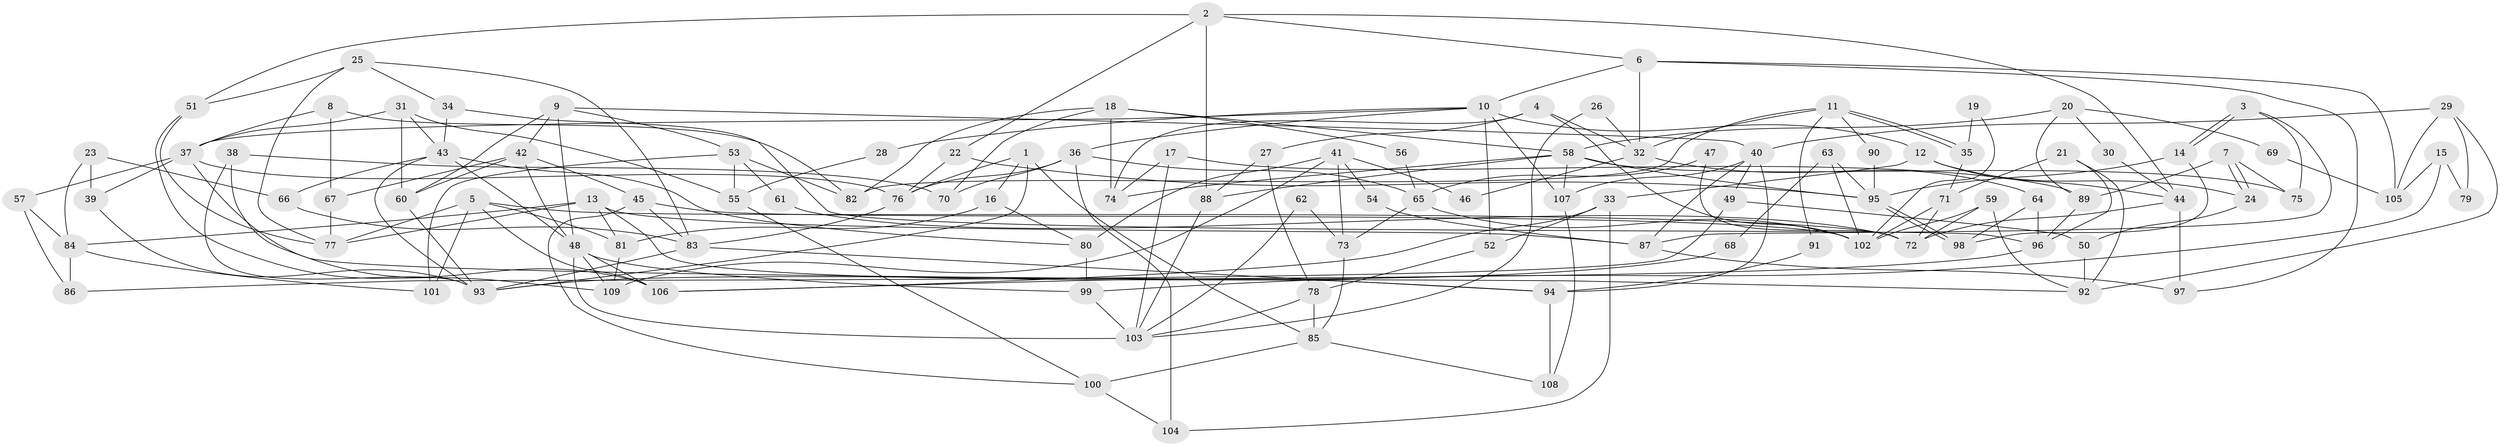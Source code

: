// coarse degree distribution, {11: 0.06060606060606061, 4: 0.12121212121212122, 5: 0.18181818181818182, 6: 0.21212121212121213, 8: 0.09090909090909091, 7: 0.12121212121212122, 2: 0.030303030303030304, 10: 0.06060606060606061, 3: 0.030303030303030304, 9: 0.09090909090909091}
// Generated by graph-tools (version 1.1) at 2025/37/03/04/25 23:37:10]
// undirected, 109 vertices, 218 edges
graph export_dot {
  node [color=gray90,style=filled];
  1;
  2;
  3;
  4;
  5;
  6;
  7;
  8;
  9;
  10;
  11;
  12;
  13;
  14;
  15;
  16;
  17;
  18;
  19;
  20;
  21;
  22;
  23;
  24;
  25;
  26;
  27;
  28;
  29;
  30;
  31;
  32;
  33;
  34;
  35;
  36;
  37;
  38;
  39;
  40;
  41;
  42;
  43;
  44;
  45;
  46;
  47;
  48;
  49;
  50;
  51;
  52;
  53;
  54;
  55;
  56;
  57;
  58;
  59;
  60;
  61;
  62;
  63;
  64;
  65;
  66;
  67;
  68;
  69;
  70;
  71;
  72;
  73;
  74;
  75;
  76;
  77;
  78;
  79;
  80;
  81;
  82;
  83;
  84;
  85;
  86;
  87;
  88;
  89;
  90;
  91;
  92;
  93;
  94;
  95;
  96;
  97;
  98;
  99;
  100;
  101;
  102;
  103;
  104;
  105;
  106;
  107;
  108;
  109;
  1 -- 85;
  1 -- 76;
  1 -- 16;
  1 -- 93;
  2 -- 22;
  2 -- 88;
  2 -- 6;
  2 -- 44;
  2 -- 51;
  3 -- 87;
  3 -- 14;
  3 -- 14;
  3 -- 75;
  4 -- 32;
  4 -- 27;
  4 -- 74;
  4 -- 102;
  5 -- 77;
  5 -- 106;
  5 -- 72;
  5 -- 81;
  5 -- 101;
  6 -- 10;
  6 -- 32;
  6 -- 97;
  6 -- 105;
  7 -- 24;
  7 -- 24;
  7 -- 75;
  7 -- 89;
  8 -- 67;
  8 -- 37;
  8 -- 82;
  9 -- 60;
  9 -- 48;
  9 -- 40;
  9 -- 42;
  9 -- 53;
  10 -- 36;
  10 -- 12;
  10 -- 28;
  10 -- 37;
  10 -- 52;
  10 -- 107;
  11 -- 82;
  11 -- 35;
  11 -- 35;
  11 -- 32;
  11 -- 90;
  11 -- 91;
  12 -- 33;
  12 -- 44;
  12 -- 24;
  13 -- 81;
  13 -- 84;
  13 -- 77;
  13 -- 87;
  13 -- 94;
  14 -- 95;
  14 -- 98;
  15 -- 99;
  15 -- 105;
  15 -- 79;
  16 -- 81;
  16 -- 80;
  17 -- 89;
  17 -- 74;
  17 -- 103;
  18 -- 82;
  18 -- 74;
  18 -- 56;
  18 -- 58;
  18 -- 70;
  19 -- 35;
  19 -- 102;
  20 -- 89;
  20 -- 58;
  20 -- 30;
  20 -- 69;
  21 -- 96;
  21 -- 71;
  21 -- 92;
  22 -- 95;
  22 -- 76;
  23 -- 66;
  23 -- 39;
  23 -- 84;
  24 -- 50;
  25 -- 83;
  25 -- 77;
  25 -- 34;
  25 -- 51;
  26 -- 103;
  26 -- 32;
  27 -- 88;
  27 -- 78;
  28 -- 55;
  29 -- 40;
  29 -- 92;
  29 -- 79;
  29 -- 105;
  30 -- 44;
  31 -- 55;
  31 -- 37;
  31 -- 43;
  31 -- 60;
  32 -- 46;
  32 -- 64;
  33 -- 106;
  33 -- 104;
  33 -- 52;
  34 -- 43;
  34 -- 96;
  35 -- 71;
  36 -- 65;
  36 -- 70;
  36 -- 76;
  36 -- 104;
  37 -- 92;
  37 -- 39;
  37 -- 57;
  37 -- 76;
  38 -- 106;
  38 -- 93;
  38 -- 70;
  39 -- 93;
  40 -- 94;
  40 -- 49;
  40 -- 87;
  40 -- 107;
  41 -- 80;
  41 -- 109;
  41 -- 46;
  41 -- 54;
  41 -- 73;
  42 -- 60;
  42 -- 45;
  42 -- 48;
  42 -- 67;
  43 -- 80;
  43 -- 48;
  43 -- 66;
  43 -- 93;
  44 -- 97;
  44 -- 72;
  45 -- 83;
  45 -- 100;
  45 -- 102;
  47 -- 65;
  47 -- 72;
  48 -- 99;
  48 -- 103;
  48 -- 106;
  48 -- 109;
  49 -- 50;
  49 -- 86;
  50 -- 92;
  51 -- 77;
  51 -- 109;
  52 -- 78;
  53 -- 101;
  53 -- 55;
  53 -- 61;
  53 -- 82;
  54 -- 87;
  55 -- 100;
  56 -- 65;
  57 -- 84;
  57 -- 86;
  58 -- 107;
  58 -- 74;
  58 -- 75;
  58 -- 88;
  58 -- 95;
  59 -- 72;
  59 -- 102;
  59 -- 92;
  60 -- 93;
  61 -- 72;
  62 -- 73;
  62 -- 103;
  63 -- 102;
  63 -- 95;
  63 -- 68;
  64 -- 98;
  64 -- 96;
  65 -- 102;
  65 -- 73;
  66 -- 83;
  67 -- 77;
  68 -- 93;
  69 -- 105;
  71 -- 72;
  71 -- 102;
  73 -- 85;
  76 -- 83;
  78 -- 103;
  78 -- 85;
  80 -- 99;
  81 -- 109;
  83 -- 93;
  83 -- 94;
  84 -- 86;
  84 -- 101;
  85 -- 108;
  85 -- 100;
  87 -- 97;
  88 -- 103;
  89 -- 96;
  90 -- 95;
  91 -- 94;
  94 -- 108;
  95 -- 98;
  95 -- 98;
  96 -- 106;
  99 -- 103;
  100 -- 104;
  107 -- 108;
}
